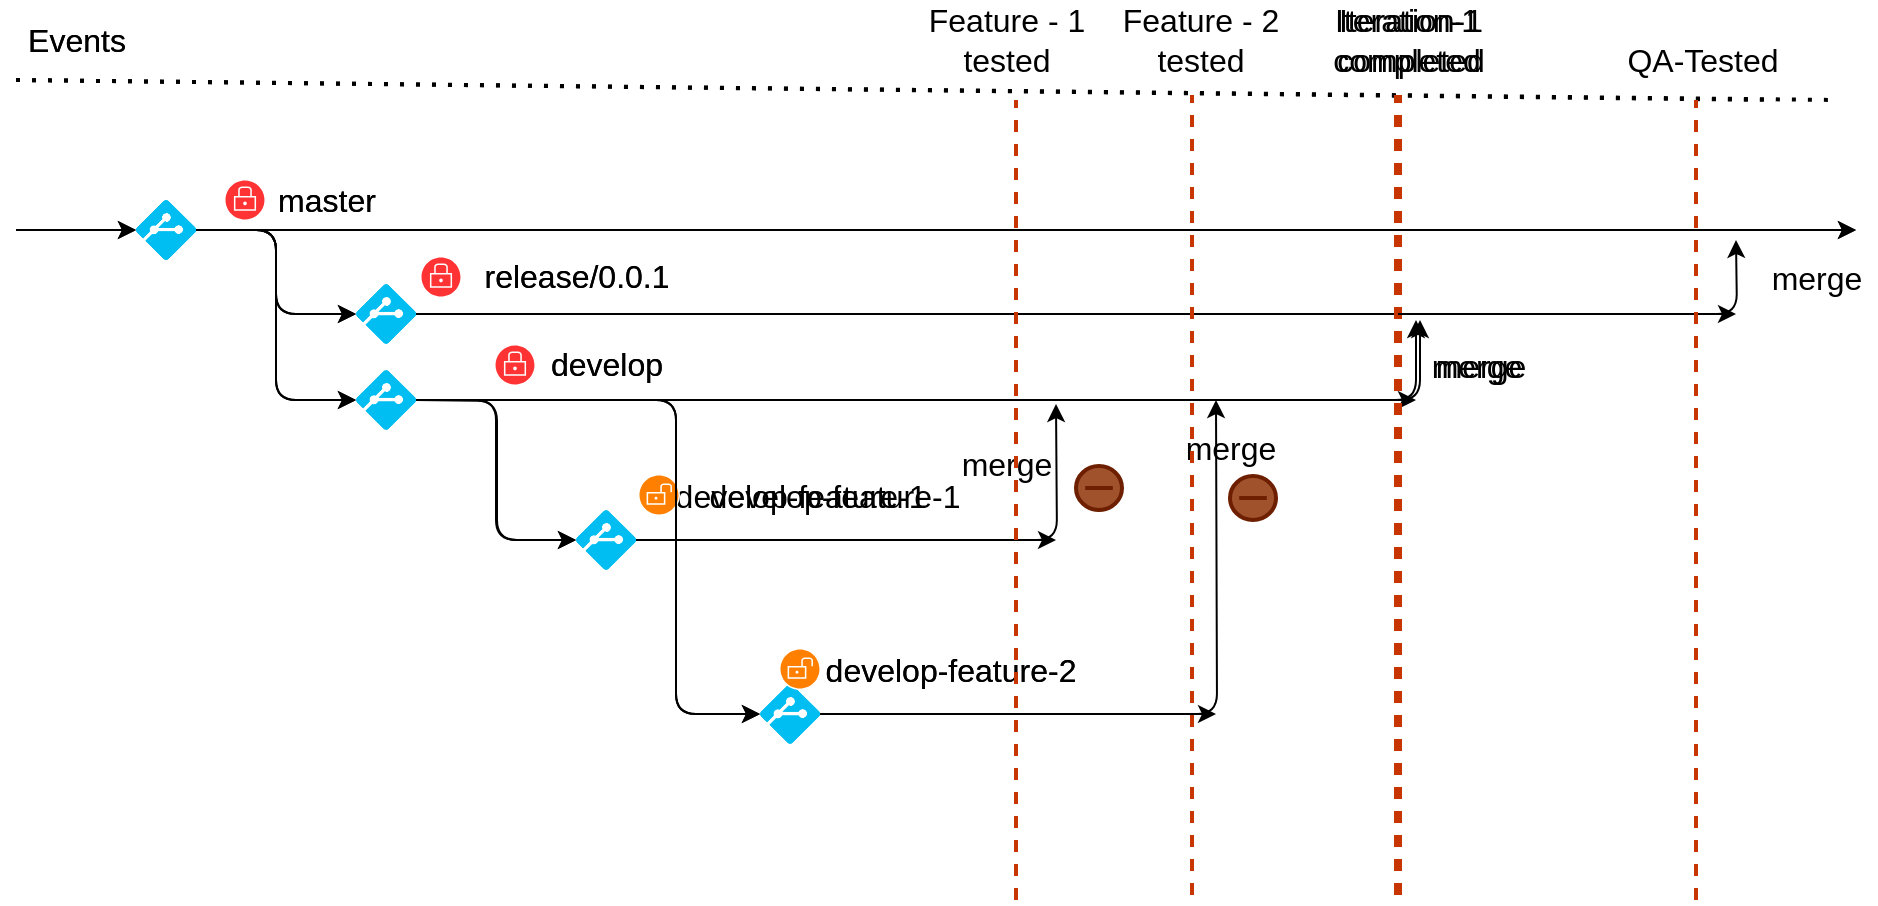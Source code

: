<mxfile>
    <diagram id="oSJ0NXn2J_mG6VNqB7Fs" name="Page-1">
        <mxGraphModel dx="788" dy="536" grid="1" gridSize="10" guides="1" tooltips="1" connect="1" arrows="1" fold="1" page="1" pageScale="1" pageWidth="1100" pageHeight="1700" math="0" shadow="0">
            <root>
                <mxCell id="0"/>
                <mxCell id="1" style="locked=1;" parent="0"/>
                <mxCell id="8" value="" style="verticalLabelPosition=bottom;html=1;verticalAlign=top;align=center;strokeColor=none;fillColor=#00BEF2;shape=mxgraph.azure.git_repository;rotation=-90;" vertex="1" parent="1">
                    <mxGeometry x="80" y="130" width="30" height="30" as="geometry"/>
                </mxCell>
                <mxCell id="10" value="" style="endArrow=classic;html=1;exitX=0.5;exitY=1;exitDx=0;exitDy=0;exitPerimeter=0;" edge="1" parent="1" source="8">
                    <mxGeometry width="50" height="50" relative="1" as="geometry">
                        <mxPoint x="170" y="170" as="sourcePoint"/>
                        <mxPoint x="940" y="145" as="targetPoint"/>
                    </mxGeometry>
                </mxCell>
                <mxCell id="11" value="master" style="text;html=1;resizable=0;autosize=1;align=center;verticalAlign=middle;points=[];fillColor=none;strokeColor=none;rounded=0;fontSize=16;" vertex="1" parent="1">
                    <mxGeometry x="145" y="120" width="60" height="20" as="geometry"/>
                </mxCell>
                <mxCell id="23" value="" style="endArrow=classic;html=1;fontSize=16;elbow=vertical;entryX=0.5;entryY=0;entryDx=0;entryDy=0;entryPerimeter=0;" edge="1" parent="1" target="8">
                    <mxGeometry width="50" height="50" relative="1" as="geometry">
                        <mxPoint x="20" y="145" as="sourcePoint"/>
                        <mxPoint x="70" y="120" as="targetPoint"/>
                    </mxGeometry>
                </mxCell>
                <mxCell id="26" value="" style="sketch=0;pointerEvents=1;shadow=0;dashed=0;html=1;strokeColor=none;fillColor=#FF3333;labelPosition=center;verticalLabelPosition=bottom;verticalAlign=top;align=center;outlineConnect=0;shape=mxgraph.veeam2.locked;fontSize=16;" vertex="1" parent="1">
                    <mxGeometry x="124" y="119.5" width="21" height="21" as="geometry"/>
                </mxCell>
                <mxCell id="43" value="" style="endArrow=none;dashed=1;html=1;dashPattern=1 3;strokeWidth=2;fontSize=16;elbow=vertical;" edge="1" parent="1">
                    <mxGeometry width="50" height="50" relative="1" as="geometry">
                        <mxPoint x="20" y="70" as="sourcePoint"/>
                        <mxPoint x="930" y="80" as="targetPoint"/>
                    </mxGeometry>
                </mxCell>
                <mxCell id="44" value="Events" style="text;html=1;resizable=0;autosize=1;align=center;verticalAlign=middle;points=[];fillColor=none;strokeColor=none;rounded=0;fontSize=16;" vertex="1" parent="1">
                    <mxGeometry x="20" y="40" width="60" height="20" as="geometry"/>
                </mxCell>
                <mxCell id="63" value="release1 start" style="locked=1;" parent="0"/>
                <mxCell id="64" value="" style="verticalLabelPosition=bottom;html=1;verticalAlign=top;align=center;strokeColor=none;fillColor=#00BEF2;shape=mxgraph.azure.git_repository;rotation=-90;" vertex="1" parent="63">
                    <mxGeometry x="80" y="130" width="30" height="30" as="geometry"/>
                </mxCell>
                <mxCell id="65" value="" style="verticalLabelPosition=bottom;html=1;verticalAlign=top;align=center;strokeColor=none;fillColor=#00BEF2;shape=mxgraph.azure.git_repository;rotation=-90;" vertex="1" parent="63">
                    <mxGeometry x="190" y="215" width="30" height="30" as="geometry"/>
                </mxCell>
                <mxCell id="68" value="" style="endArrow=classic;html=1;fontSize=16;edgeStyle=orthogonalEdgeStyle;elbow=vertical;exitX=0.5;exitY=1;exitDx=0;exitDy=0;exitPerimeter=0;entryX=0.5;entryY=0;entryDx=0;entryDy=0;entryPerimeter=0;" edge="1" parent="63" source="64" target="65">
                    <mxGeometry width="50" height="50" relative="1" as="geometry">
                        <mxPoint x="110" y="150" as="sourcePoint"/>
                        <mxPoint x="160" y="200" as="targetPoint"/>
                    </mxGeometry>
                </mxCell>
                <mxCell id="69" value="" style="endArrow=classic;html=1;fontSize=16;elbow=vertical;exitX=0.5;exitY=1;exitDx=0;exitDy=0;exitPerimeter=0;" edge="1" parent="63" source="65">
                    <mxGeometry width="50" height="50" relative="1" as="geometry">
                        <mxPoint x="290" y="262" as="sourcePoint"/>
                        <mxPoint x="720" y="230" as="targetPoint"/>
                    </mxGeometry>
                </mxCell>
                <mxCell id="77" value="develop" style="text;html=1;resizable=0;autosize=1;align=center;verticalAlign=middle;points=[];fillColor=none;strokeColor=none;rounded=0;fontSize=16;" vertex="1" parent="63">
                    <mxGeometry x="280" y="202" width="70" height="20" as="geometry"/>
                </mxCell>
                <mxCell id="78" value="" style="sketch=0;pointerEvents=1;shadow=0;dashed=0;html=1;strokeColor=#B20000;fillColor=#FF3333;labelPosition=center;verticalLabelPosition=bottom;verticalAlign=top;align=center;outlineConnect=0;shape=mxgraph.veeam2.locked;fontSize=16;fontColor=#ffffff;" vertex="1" parent="63">
                    <mxGeometry x="259" y="202" width="21" height="21" as="geometry"/>
                </mxCell>
                <mxCell id="86" value="" style="endArrow=classic;html=1;fontSize=16;edgeStyle=orthogonalEdgeStyle;elbow=vertical;exitX=0.5;exitY=1;exitDx=0;exitDy=0;exitPerimeter=0;entryX=0.5;entryY=0;entryDx=0;entryDy=0;entryPerimeter=0;" edge="1" parent="63" source="64" target="87">
                    <mxGeometry width="50" height="50" relative="1" as="geometry">
                        <mxPoint x="120" y="155" as="sourcePoint"/>
                        <mxPoint x="230" y="220" as="targetPoint"/>
                    </mxGeometry>
                </mxCell>
                <mxCell id="87" value="" style="verticalLabelPosition=bottom;html=1;verticalAlign=top;align=center;strokeColor=none;fillColor=#00BEF2;shape=mxgraph.azure.git_repository;rotation=-90;" vertex="1" parent="63">
                    <mxGeometry x="190" y="172" width="30" height="30" as="geometry"/>
                </mxCell>
                <mxCell id="88" value="release/0.0.1" style="text;html=1;resizable=0;autosize=1;align=center;verticalAlign=middle;points=[];fillColor=none;strokeColor=none;rounded=0;fontSize=16;" vertex="1" parent="63">
                    <mxGeometry x="245" y="158" width="110" height="20" as="geometry"/>
                </mxCell>
                <mxCell id="89" value="" style="sketch=0;pointerEvents=1;shadow=0;dashed=0;html=1;strokeColor=#B20000;fillColor=#FF3333;labelPosition=center;verticalLabelPosition=bottom;verticalAlign=top;align=center;outlineConnect=0;shape=mxgraph.veeam2.locked;fontSize=16;fontColor=#ffffff;" vertex="1" parent="63">
                    <mxGeometry x="222" y="158" width="21" height="21" as="geometry"/>
                </mxCell>
                <mxCell id="90" value="" style="endArrow=classic;html=1;fontSize=16;elbow=vertical;exitX=0.5;exitY=1;exitDx=0;exitDy=0;exitPerimeter=0;" edge="1" parent="63" source="87">
                    <mxGeometry width="50" height="50" relative="1" as="geometry">
                        <mxPoint x="230" y="186" as="sourcePoint"/>
                        <mxPoint x="880" y="187" as="targetPoint"/>
                    </mxGeometry>
                </mxCell>
                <mxCell id="114" value="feature-1-start" style="locked=1;" parent="0"/>
                <mxCell id="121" value="" style="verticalLabelPosition=bottom;html=1;verticalAlign=top;align=center;strokeColor=none;fillColor=#00BEF2;shape=mxgraph.azure.git_repository;rotation=-90;" vertex="1" parent="114">
                    <mxGeometry x="300" y="285" width="30" height="30" as="geometry"/>
                </mxCell>
                <mxCell id="122" value="" style="endArrow=classic;html=1;fontSize=16;edgeStyle=orthogonalEdgeStyle;elbow=vertical;entryX=0.5;entryY=0;entryDx=0;entryDy=0;entryPerimeter=0;exitX=0.5;exitY=1;exitDx=0;exitDy=0;exitPerimeter=0;" edge="1" parent="114" target="121">
                    <mxGeometry width="50" height="50" relative="1" as="geometry">
                        <mxPoint x="220" y="230" as="sourcePoint"/>
                        <mxPoint x="270" y="300" as="targetPoint"/>
                    </mxGeometry>
                </mxCell>
                <mxCell id="123" value="" style="endArrow=classic;html=1;fontSize=16;elbow=vertical;exitX=0.5;exitY=1;exitDx=0;exitDy=0;exitPerimeter=0;edgeStyle=orthogonalEdgeStyle;" edge="1" parent="114" source="121">
                    <mxGeometry width="50" height="50" relative="1" as="geometry">
                        <mxPoint x="400" y="330" as="sourcePoint"/>
                        <mxPoint x="540" y="300" as="targetPoint"/>
                    </mxGeometry>
                </mxCell>
                <mxCell id="125" value="develop-feature-1" style="text;html=1;resizable=0;autosize=1;align=center;verticalAlign=middle;points=[];fillColor=none;strokeColor=none;rounded=0;fontSize=16;" vertex="1" parent="114">
                    <mxGeometry x="359" y="268" width="140" height="20" as="geometry"/>
                </mxCell>
                <mxCell id="126" value="" style="sketch=0;pointerEvents=1;shadow=0;dashed=0;html=1;strokeColor=none;fillColor=#FF8000;labelPosition=center;verticalLabelPosition=bottom;verticalAlign=top;align=center;outlineConnect=0;shape=mxgraph.veeam2.unlocked;fontSize=16;" vertex="1" parent="114">
                    <mxGeometry x="331" y="267" width="21" height="21" as="geometry"/>
                </mxCell>
                <mxCell id="156" value="feature-2-started" style="locked=1;" parent="0"/>
                <mxCell id="172" value="" style="verticalLabelPosition=bottom;html=1;verticalAlign=top;align=center;strokeColor=none;fillColor=#00BEF2;shape=mxgraph.azure.git_repository;rotation=-90;" vertex="1" parent="156">
                    <mxGeometry x="392" y="372" width="30" height="30" as="geometry"/>
                </mxCell>
                <mxCell id="173" value="" style="endArrow=classic;html=1;fontSize=16;edgeStyle=orthogonalEdgeStyle;elbow=vertical;entryX=0.5;entryY=0;entryDx=0;entryDy=0;entryPerimeter=0;exitX=0.5;exitY=1;exitDx=0;exitDy=0;exitPerimeter=0;" edge="1" parent="156" target="172">
                    <mxGeometry width="50" height="50" relative="1" as="geometry">
                        <mxPoint x="220" y="230" as="sourcePoint"/>
                        <mxPoint x="336" y="387" as="targetPoint"/>
                        <Array as="points">
                            <mxPoint x="350" y="230"/>
                            <mxPoint x="350" y="387"/>
                        </Array>
                    </mxGeometry>
                </mxCell>
                <mxCell id="174" value="" style="endArrow=classic;html=1;fontSize=16;elbow=vertical;exitX=0.5;exitY=1;exitDx=0;exitDy=0;exitPerimeter=0;edgeStyle=orthogonalEdgeStyle;" edge="1" parent="156" source="172">
                    <mxGeometry width="50" height="50" relative="1" as="geometry">
                        <mxPoint x="466" y="417" as="sourcePoint"/>
                        <mxPoint x="620" y="387" as="targetPoint"/>
                    </mxGeometry>
                </mxCell>
                <mxCell id="175" value="develop-feature-2" style="text;html=1;resizable=0;autosize=1;align=center;verticalAlign=middle;points=[];fillColor=none;strokeColor=none;rounded=0;fontSize=16;" vertex="1" parent="156">
                    <mxGeometry x="417" y="355" width="140" height="20" as="geometry"/>
                </mxCell>
                <mxCell id="176" value="" style="sketch=0;pointerEvents=1;shadow=0;dashed=0;html=1;strokeColor=none;fillColor=#FF8000;labelPosition=center;verticalLabelPosition=bottom;verticalAlign=top;align=center;outlineConnect=0;shape=mxgraph.veeam2.unlocked;fontSize=16;" vertex="1" parent="156">
                    <mxGeometry x="401.5" y="354" width="21" height="21" as="geometry"/>
                </mxCell>
                <mxCell id="284" value="feature-1-complete" style="locked=1;" parent="0" visible="0"/>
                <mxCell id="285" value="" style="endArrow=classic;html=1;fontSize=16;elbow=vertical;exitX=0.5;exitY=1;exitDx=0;exitDy=0;exitPerimeter=0;edgeStyle=orthogonalEdgeStyle;" edge="1" parent="284">
                    <mxGeometry width="50" height="50" relative="1" as="geometry">
                        <mxPoint x="332" y="300" as="sourcePoint"/>
                        <mxPoint x="542" y="232" as="targetPoint"/>
                    </mxGeometry>
                </mxCell>
                <mxCell id="286" value="merge" style="text;html=1;resizable=0;autosize=1;align=center;verticalAlign=middle;points=[];fillColor=none;strokeColor=none;rounded=0;fontSize=16;" vertex="1" parent="284">
                    <mxGeometry x="487" y="252" width="60" height="20" as="geometry"/>
                </mxCell>
                <mxCell id="287" value="" style="endArrow=none;html=1;fontSize=16;elbow=vertical;dashed=1;fillColor=#fa6800;strokeColor=#C73500;strokeWidth=2;" edge="1" parent="284">
                    <mxGeometry width="50" height="50" relative="1" as="geometry">
                        <mxPoint x="522" y="480" as="sourcePoint"/>
                        <mxPoint x="522" y="80" as="targetPoint"/>
                    </mxGeometry>
                </mxCell>
                <mxCell id="288" value="" style="html=1;verticalLabelPosition=bottom;align=center;labelBackgroundColor=#ffffff;verticalAlign=top;strokeWidth=2;strokeColor=#6D1F00;shadow=0;dashed=0;shape=mxgraph.ios7.icons.delete;fontSize=16;fillColor=#a0522d;fontColor=#ffffff;" vertex="1" parent="284">
                    <mxGeometry x="552" y="263" width="23" height="22" as="geometry"/>
                </mxCell>
                <mxCell id="289" value="Feature - 1&lt;br&gt;tested" style="text;html=1;resizable=0;autosize=1;align=center;verticalAlign=middle;points=[];fillColor=none;strokeColor=none;rounded=0;fontSize=16;" vertex="1" parent="284">
                    <mxGeometry x="480" y="30" width="90" height="40" as="geometry"/>
                </mxCell>
                <mxCell id="290" value="feature-2-tested" style="locked=1;" parent="0" visible="0"/>
                <mxCell id="291" value="" style="endArrow=classic;html=1;fontSize=16;elbow=vertical;exitX=0.5;exitY=1;exitDx=0;exitDy=0;exitPerimeter=0;edgeStyle=orthogonalEdgeStyle;" edge="1" parent="290">
                    <mxGeometry width="50" height="50" relative="1" as="geometry">
                        <mxPoint x="424" y="387" as="sourcePoint"/>
                        <mxPoint x="622" y="230" as="targetPoint"/>
                    </mxGeometry>
                </mxCell>
                <mxCell id="292" value="merge" style="text;html=1;resizable=0;autosize=1;align=center;verticalAlign=middle;points=[];fillColor=none;strokeColor=none;rounded=0;fontSize=16;" vertex="1" parent="290">
                    <mxGeometry x="599" y="244" width="60" height="20" as="geometry"/>
                </mxCell>
                <mxCell id="293" value="Feature - 2&lt;br&gt;tested" style="text;html=1;resizable=0;autosize=1;align=center;verticalAlign=middle;points=[];fillColor=none;strokeColor=none;rounded=0;fontSize=16;" vertex="1" parent="290">
                    <mxGeometry x="569" y="30" width="90" height="40" as="geometry"/>
                </mxCell>
                <mxCell id="294" value="" style="endArrow=none;html=1;fontSize=16;elbow=vertical;dashed=1;fillColor=#fa6800;strokeColor=#C73500;strokeWidth=2;" edge="1" parent="290">
                    <mxGeometry width="50" height="50" relative="1" as="geometry">
                        <mxPoint x="610" y="477.5" as="sourcePoint"/>
                        <mxPoint x="610" y="77.5" as="targetPoint"/>
                    </mxGeometry>
                </mxCell>
                <mxCell id="295" value="" style="html=1;verticalLabelPosition=bottom;align=center;labelBackgroundColor=#ffffff;verticalAlign=top;strokeWidth=2;strokeColor=#6D1F00;shadow=0;dashed=0;shape=mxgraph.ios7.icons.delete;fontSize=16;fillColor=#a0522d;fontColor=#ffffff;" vertex="1" parent="290">
                    <mxGeometry x="629" y="268" width="23" height="22" as="geometry"/>
                </mxCell>
                <mxCell id="296" value="Itr-1-complete" style="locked=1;" parent="0"/>
                <mxCell id="297" value="" style="endArrow=classic;html=1;fontSize=16;elbow=vertical;exitX=0.5;exitY=1;exitDx=0;exitDy=0;exitPerimeter=0;edgeStyle=orthogonalEdgeStyle;" edge="1" parent="296">
                    <mxGeometry width="50" height="50" relative="1" as="geometry">
                        <mxPoint x="222" y="230" as="sourcePoint"/>
                        <mxPoint x="722" y="190" as="targetPoint"/>
                        <Array as="points">
                            <mxPoint x="722" y="230"/>
                            <mxPoint x="722" y="190"/>
                        </Array>
                    </mxGeometry>
                </mxCell>
                <mxCell id="298" value="merge" style="text;html=1;resizable=0;autosize=1;align=center;verticalAlign=middle;points=[];fillColor=none;strokeColor=none;rounded=0;fontSize=16;" vertex="1" parent="296">
                    <mxGeometry x="722" y="203" width="60" height="20" as="geometry"/>
                </mxCell>
                <mxCell id="299" value="" style="endArrow=none;html=1;fontSize=16;elbow=vertical;dashed=1;fillColor=#fa6800;strokeColor=#C73500;strokeWidth=2;" edge="1" parent="296">
                    <mxGeometry width="50" height="50" relative="1" as="geometry">
                        <mxPoint x="712" y="477.5" as="sourcePoint"/>
                        <mxPoint x="712" y="77.5" as="targetPoint"/>
                    </mxGeometry>
                </mxCell>
                <mxCell id="300" value="Iteration-1 &lt;br&gt;completed" style="text;html=1;resizable=0;autosize=1;align=center;verticalAlign=middle;points=[];fillColor=none;strokeColor=none;rounded=0;fontSize=16;" vertex="1" parent="296">
                    <mxGeometry x="672" y="30" width="90" height="40" as="geometry"/>
                </mxCell>
                <mxCell id="303" value="Untitled Layer" parent="0" visible="0"/>
                <mxCell id="304" value="" style="endArrow=classic;html=1;fontSize=16;elbow=vertical;exitX=0.5;exitY=1;exitDx=0;exitDy=0;exitPerimeter=0;edgeStyle=orthogonalEdgeStyle;" edge="1" parent="303">
                    <mxGeometry width="50" height="50" relative="1" as="geometry">
                        <mxPoint x="222" y="187" as="sourcePoint"/>
                        <mxPoint x="882" y="150" as="targetPoint"/>
                    </mxGeometry>
                </mxCell>
                <mxCell id="305" value="QA-Tested" style="text;html=1;resizable=0;autosize=1;align=center;verticalAlign=middle;points=[];fillColor=none;strokeColor=none;rounded=0;fontSize=16;" vertex="1" parent="303">
                    <mxGeometry x="820" y="50" width="90" height="20" as="geometry"/>
                </mxCell>
                <mxCell id="306" value="merge" style="text;html=1;resizable=0;autosize=1;align=center;verticalAlign=middle;points=[];fillColor=none;strokeColor=none;rounded=0;fontSize=16;" vertex="1" parent="303">
                    <mxGeometry x="892" y="159" width="60" height="20" as="geometry"/>
                </mxCell>
                <mxCell id="307" value="" style="endArrow=none;html=1;fontSize=16;elbow=vertical;dashed=1;fillColor=#fa6800;strokeColor=#C73500;strokeWidth=2;" edge="1" parent="303">
                    <mxGeometry width="50" height="50" relative="1" as="geometry">
                        <mxPoint x="870" y="478" as="sourcePoint"/>
                        <mxPoint x="870" y="78" as="targetPoint"/>
                    </mxGeometry>
                </mxCell>
                <mxCell id="309" value="" style="sketch=0;pointerEvents=1;shadow=0;dashed=0;html=1;strokeColor=none;fillColor=#DF8C42;labelPosition=center;verticalLabelPosition=bottom;verticalAlign=top;align=center;outlineConnect=0;shape=mxgraph.veeam2.locked;fontSize=16;" vertex="1" parent="303">
                    <mxGeometry x="370" y="10" width="21" height="21" as="geometry"/>
                </mxCell>
                <mxCell id="242" value="Untitled Layer" style="" parent="0"/>
                <mxCell id="243" value="" style="verticalLabelPosition=bottom;html=1;verticalAlign=top;align=center;strokeColor=none;fillColor=#00BEF2;shape=mxgraph.azure.git_repository;rotation=-90;" vertex="1" parent="242">
                    <mxGeometry x="80" y="130" width="30" height="30" as="geometry"/>
                </mxCell>
                <mxCell id="244" value="" style="verticalLabelPosition=bottom;html=1;verticalAlign=top;align=center;strokeColor=none;fillColor=#00BEF2;shape=mxgraph.azure.git_repository;rotation=-90;" vertex="1" parent="242">
                    <mxGeometry x="190" y="215" width="30" height="30" as="geometry"/>
                </mxCell>
                <mxCell id="245" value="" style="endArrow=classic;html=1;exitX=0.5;exitY=1;exitDx=0;exitDy=0;exitPerimeter=0;" edge="1" parent="242" source="243">
                    <mxGeometry width="50" height="50" relative="1" as="geometry">
                        <mxPoint x="170" y="170" as="sourcePoint"/>
                        <mxPoint x="940" y="145" as="targetPoint"/>
                    </mxGeometry>
                </mxCell>
                <mxCell id="246" value="master" style="text;html=1;resizable=0;autosize=1;align=center;verticalAlign=middle;points=[];fillColor=none;strokeColor=none;rounded=0;fontSize=16;" vertex="1" parent="242">
                    <mxGeometry x="145" y="120" width="60" height="20" as="geometry"/>
                </mxCell>
                <mxCell id="247" value="" style="endArrow=classic;html=1;fontSize=16;edgeStyle=orthogonalEdgeStyle;elbow=vertical;exitX=0.5;exitY=1;exitDx=0;exitDy=0;exitPerimeter=0;entryX=0.5;entryY=0;entryDx=0;entryDy=0;entryPerimeter=0;" edge="1" parent="242" source="243" target="244">
                    <mxGeometry width="50" height="50" relative="1" as="geometry">
                        <mxPoint x="110" y="150" as="sourcePoint"/>
                        <mxPoint x="160" y="200" as="targetPoint"/>
                    </mxGeometry>
                </mxCell>
                <mxCell id="248" value="" style="endArrow=classic;html=1;fontSize=16;elbow=vertical;exitX=0.5;exitY=1;exitDx=0;exitDy=0;exitPerimeter=0;edgeStyle=orthogonalEdgeStyle;" edge="1" parent="242" source="244">
                    <mxGeometry width="50" height="50" relative="1" as="geometry">
                        <mxPoint x="290" y="262" as="sourcePoint"/>
                        <mxPoint x="720" y="190" as="targetPoint"/>
                        <Array as="points">
                            <mxPoint x="720" y="230"/>
                            <mxPoint x="720" y="190"/>
                        </Array>
                    </mxGeometry>
                </mxCell>
                <mxCell id="249" value="" style="verticalLabelPosition=bottom;html=1;verticalAlign=top;align=center;strokeColor=none;fillColor=#00BEF2;shape=mxgraph.azure.git_repository;rotation=-90;" vertex="1" parent="242">
                    <mxGeometry x="300" y="285" width="30" height="30" as="geometry"/>
                </mxCell>
                <mxCell id="250" value="" style="endArrow=classic;html=1;fontSize=16;edgeStyle=orthogonalEdgeStyle;elbow=vertical;entryX=0.5;entryY=0;entryDx=0;entryDy=0;entryPerimeter=0;exitX=0.5;exitY=1;exitDx=0;exitDy=0;exitPerimeter=0;" edge="1" parent="242" source="244" target="249">
                    <mxGeometry width="50" height="50" relative="1" as="geometry">
                        <mxPoint x="230" y="232" as="sourcePoint"/>
                        <mxPoint x="270" y="300" as="targetPoint"/>
                    </mxGeometry>
                </mxCell>
                <mxCell id="251" value="" style="endArrow=classic;html=1;fontSize=16;elbow=vertical;exitX=0.5;exitY=1;exitDx=0;exitDy=0;exitPerimeter=0;edgeStyle=orthogonalEdgeStyle;" edge="1" parent="242" source="249">
                    <mxGeometry width="50" height="50" relative="1" as="geometry">
                        <mxPoint x="400" y="330" as="sourcePoint"/>
                        <mxPoint x="540" y="232" as="targetPoint"/>
                    </mxGeometry>
                </mxCell>
                <mxCell id="252" value="" style="endArrow=classic;html=1;fontSize=16;elbow=vertical;entryX=0.5;entryY=0;entryDx=0;entryDy=0;entryPerimeter=0;" edge="1" parent="242" target="243">
                    <mxGeometry width="50" height="50" relative="1" as="geometry">
                        <mxPoint x="20" y="145" as="sourcePoint"/>
                        <mxPoint x="70" y="120" as="targetPoint"/>
                    </mxGeometry>
                </mxCell>
                <mxCell id="253" value="develop-feature-1" style="text;html=1;resizable=0;autosize=1;align=center;verticalAlign=middle;points=[];fillColor=none;strokeColor=none;rounded=0;fontSize=16;" vertex="1" parent="242">
                    <mxGeometry x="342" y="268" width="140" height="20" as="geometry"/>
                </mxCell>
                <mxCell id="254" value="" style="sketch=0;pointerEvents=1;shadow=0;dashed=0;html=1;strokeColor=none;fillColor=#FF8000;labelPosition=center;verticalLabelPosition=bottom;verticalAlign=top;align=center;outlineConnect=0;shape=mxgraph.veeam2.unlocked;fontSize=16;" vertex="1" parent="242">
                    <mxGeometry x="331" y="267" width="21" height="21" as="geometry"/>
                </mxCell>
                <mxCell id="255" value="" style="sketch=0;pointerEvents=1;shadow=0;dashed=0;html=1;strokeColor=none;fillColor=#FF3333;labelPosition=center;verticalLabelPosition=bottom;verticalAlign=top;align=center;outlineConnect=0;shape=mxgraph.veeam2.locked;fontSize=16;" vertex="1" parent="242">
                    <mxGeometry x="124" y="119.5" width="21" height="21" as="geometry"/>
                </mxCell>
                <mxCell id="256" value="develop" style="text;html=1;resizable=0;autosize=1;align=center;verticalAlign=middle;points=[];fillColor=none;strokeColor=none;rounded=0;fontSize=16;" vertex="1" parent="242">
                    <mxGeometry x="280" y="202" width="70" height="20" as="geometry"/>
                </mxCell>
                <mxCell id="257" value="" style="sketch=0;pointerEvents=1;shadow=0;dashed=0;html=1;strokeColor=#B20000;fillColor=#FF3333;labelPosition=center;verticalLabelPosition=bottom;verticalAlign=top;align=center;outlineConnect=0;shape=mxgraph.veeam2.locked;fontSize=16;fontColor=#ffffff;" vertex="1" parent="242">
                    <mxGeometry x="259" y="202" width="21" height="21" as="geometry"/>
                </mxCell>
                <mxCell id="258" value="" style="verticalLabelPosition=bottom;html=1;verticalAlign=top;align=center;strokeColor=none;fillColor=#00BEF2;shape=mxgraph.azure.git_repository;rotation=-90;" vertex="1" parent="242">
                    <mxGeometry x="392" y="372" width="30" height="30" as="geometry"/>
                </mxCell>
                <mxCell id="259" value="" style="endArrow=classic;html=1;fontSize=16;edgeStyle=orthogonalEdgeStyle;elbow=vertical;entryX=0.5;entryY=0;entryDx=0;entryDy=0;entryPerimeter=0;exitX=0.5;exitY=1;exitDx=0;exitDy=0;exitPerimeter=0;" edge="1" parent="242" source="244" target="258">
                    <mxGeometry width="50" height="50" relative="1" as="geometry">
                        <mxPoint x="220" y="232" as="sourcePoint"/>
                        <mxPoint x="336" y="387" as="targetPoint"/>
                        <Array as="points">
                            <mxPoint x="350" y="230"/>
                            <mxPoint x="350" y="387"/>
                        </Array>
                    </mxGeometry>
                </mxCell>
                <mxCell id="260" value="" style="endArrow=classic;html=1;fontSize=16;elbow=vertical;exitX=0.5;exitY=1;exitDx=0;exitDy=0;exitPerimeter=0;edgeStyle=orthogonalEdgeStyle;" edge="1" parent="242" source="258">
                    <mxGeometry width="50" height="50" relative="1" as="geometry">
                        <mxPoint x="466" y="417" as="sourcePoint"/>
                        <mxPoint x="620" y="230" as="targetPoint"/>
                    </mxGeometry>
                </mxCell>
                <mxCell id="261" value="develop-feature-2" style="text;html=1;resizable=0;autosize=1;align=center;verticalAlign=middle;points=[];fillColor=none;strokeColor=none;rounded=0;fontSize=16;" vertex="1" parent="242">
                    <mxGeometry x="417" y="355" width="140" height="20" as="geometry"/>
                </mxCell>
                <mxCell id="262" value="" style="sketch=0;pointerEvents=1;shadow=0;dashed=0;html=1;strokeColor=none;fillColor=#FF8000;labelPosition=center;verticalLabelPosition=bottom;verticalAlign=top;align=center;outlineConnect=0;shape=mxgraph.veeam2.unlocked;fontSize=16;" vertex="1" parent="242">
                    <mxGeometry x="401.5" y="354" width="21" height="21" as="geometry"/>
                </mxCell>
                <mxCell id="263" value="merge" style="text;html=1;resizable=0;autosize=1;align=center;verticalAlign=middle;points=[];fillColor=none;strokeColor=none;rounded=0;fontSize=16;" vertex="1" parent="242">
                    <mxGeometry x="485" y="252" width="60" height="20" as="geometry"/>
                </mxCell>
                <mxCell id="264" value="merge" style="text;html=1;resizable=0;autosize=1;align=center;verticalAlign=middle;points=[];fillColor=none;strokeColor=none;rounded=0;fontSize=16;" vertex="1" parent="242">
                    <mxGeometry x="597" y="244" width="60" height="20" as="geometry"/>
                </mxCell>
                <mxCell id="265" value="" style="endArrow=classic;html=1;fontSize=16;edgeStyle=orthogonalEdgeStyle;elbow=vertical;exitX=0.5;exitY=1;exitDx=0;exitDy=0;exitPerimeter=0;entryX=0.5;entryY=0;entryDx=0;entryDy=0;entryPerimeter=0;" edge="1" parent="242" source="243" target="266">
                    <mxGeometry width="50" height="50" relative="1" as="geometry">
                        <mxPoint x="120" y="155" as="sourcePoint"/>
                        <mxPoint x="230" y="220" as="targetPoint"/>
                    </mxGeometry>
                </mxCell>
                <mxCell id="266" value="" style="verticalLabelPosition=bottom;html=1;verticalAlign=top;align=center;strokeColor=none;fillColor=#00BEF2;shape=mxgraph.azure.git_repository;rotation=-90;" vertex="1" parent="242">
                    <mxGeometry x="190" y="172" width="30" height="30" as="geometry"/>
                </mxCell>
                <mxCell id="267" value="release/0.0.1" style="text;html=1;resizable=0;autosize=1;align=center;verticalAlign=middle;points=[];fillColor=none;strokeColor=none;rounded=0;fontSize=16;" vertex="1" parent="242">
                    <mxGeometry x="245" y="158" width="110" height="20" as="geometry"/>
                </mxCell>
                <mxCell id="268" value="" style="sketch=0;pointerEvents=1;shadow=0;dashed=0;html=1;strokeColor=#B20000;fillColor=#FF3333;labelPosition=center;verticalLabelPosition=bottom;verticalAlign=top;align=center;outlineConnect=0;shape=mxgraph.veeam2.locked;fontSize=16;fontColor=#ffffff;" vertex="1" parent="242">
                    <mxGeometry x="222" y="158" width="21" height="21" as="geometry"/>
                </mxCell>
                <mxCell id="269" value="" style="endArrow=classic;html=1;fontSize=16;elbow=vertical;exitX=0.5;exitY=1;exitDx=0;exitDy=0;exitPerimeter=0;edgeStyle=orthogonalEdgeStyle;" edge="1" parent="242" source="266">
                    <mxGeometry width="50" height="50" relative="1" as="geometry">
                        <mxPoint x="230" y="186" as="sourcePoint"/>
                        <mxPoint x="880" y="150" as="targetPoint"/>
                    </mxGeometry>
                </mxCell>
                <mxCell id="270" value="merge" style="text;html=1;resizable=0;autosize=1;align=center;verticalAlign=middle;points=[];fillColor=none;strokeColor=none;rounded=0;fontSize=16;" vertex="1" parent="242">
                    <mxGeometry x="720" y="203" width="60" height="20" as="geometry"/>
                </mxCell>
                <mxCell id="271" value="" style="endArrow=none;html=1;fontSize=16;elbow=vertical;dashed=1;fillColor=#fa6800;strokeColor=#C73500;strokeWidth=2;" edge="1" parent="242">
                    <mxGeometry width="50" height="50" relative="1" as="geometry">
                        <mxPoint x="520" y="480" as="sourcePoint"/>
                        <mxPoint x="520" y="80" as="targetPoint"/>
                    </mxGeometry>
                </mxCell>
                <mxCell id="272" value="" style="endArrow=none;dashed=1;html=1;dashPattern=1 3;strokeWidth=2;fontSize=16;elbow=vertical;" edge="1" parent="242">
                    <mxGeometry width="50" height="50" relative="1" as="geometry">
                        <mxPoint x="20" y="70" as="sourcePoint"/>
                        <mxPoint x="900" y="80" as="targetPoint"/>
                    </mxGeometry>
                </mxCell>
                <mxCell id="273" value="Events" style="text;html=1;resizable=0;autosize=1;align=center;verticalAlign=middle;points=[];fillColor=none;strokeColor=none;rounded=0;fontSize=16;" vertex="1" parent="242">
                    <mxGeometry x="20" y="40" width="60" height="20" as="geometry"/>
                </mxCell>
                <mxCell id="274" value="Feature - 1&lt;br&gt;tested" style="text;html=1;resizable=0;autosize=1;align=center;verticalAlign=middle;points=[];fillColor=none;strokeColor=none;rounded=0;fontSize=16;" vertex="1" parent="242">
                    <mxGeometry x="470" y="30" width="90" height="40" as="geometry"/>
                </mxCell>
                <mxCell id="275" value="Feature - 2&lt;br&gt;tested" style="text;html=1;resizable=0;autosize=1;align=center;verticalAlign=middle;points=[];fillColor=none;strokeColor=none;rounded=0;fontSize=16;" vertex="1" parent="242">
                    <mxGeometry x="567" y="30" width="90" height="40" as="geometry"/>
                </mxCell>
                <mxCell id="276" value="" style="endArrow=none;html=1;fontSize=16;elbow=vertical;dashed=1;fillColor=#fa6800;strokeColor=#C73500;strokeWidth=2;" edge="1" parent="242">
                    <mxGeometry width="50" height="50" relative="1" as="geometry">
                        <mxPoint x="608" y="477.5" as="sourcePoint"/>
                        <mxPoint x="608" y="77.5" as="targetPoint"/>
                    </mxGeometry>
                </mxCell>
                <mxCell id="277" value="" style="endArrow=none;html=1;fontSize=16;elbow=vertical;dashed=1;fillColor=#fa6800;strokeColor=#C73500;strokeWidth=2;" edge="1" parent="242">
                    <mxGeometry width="50" height="50" relative="1" as="geometry">
                        <mxPoint x="710" y="477.5" as="sourcePoint"/>
                        <mxPoint x="710" y="77.5" as="targetPoint"/>
                    </mxGeometry>
                </mxCell>
                <mxCell id="278" value="Iteration-1 &lt;br&gt;completed" style="text;html=1;resizable=0;autosize=1;align=center;verticalAlign=middle;points=[];fillColor=none;strokeColor=none;rounded=0;fontSize=16;" vertex="1" parent="242">
                    <mxGeometry x="670" y="30" width="90" height="40" as="geometry"/>
                </mxCell>
                <mxCell id="279" value="QA-Tested" style="text;html=1;resizable=0;autosize=1;align=center;verticalAlign=middle;points=[];fillColor=none;strokeColor=none;rounded=0;fontSize=16;" vertex="1" parent="242">
                    <mxGeometry x="818" y="50" width="90" height="20" as="geometry"/>
                </mxCell>
                <mxCell id="280" value="" style="endArrow=none;html=1;fontSize=16;elbow=vertical;dashed=1;fillColor=#fa6800;strokeColor=#C73500;strokeWidth=2;" edge="1" parent="242">
                    <mxGeometry width="50" height="50" relative="1" as="geometry">
                        <mxPoint x="860" y="480" as="sourcePoint"/>
                        <mxPoint x="860" y="80" as="targetPoint"/>
                    </mxGeometry>
                </mxCell>
                <mxCell id="281" value="merge" style="text;html=1;resizable=0;autosize=1;align=center;verticalAlign=middle;points=[];fillColor=none;strokeColor=none;rounded=0;fontSize=16;" vertex="1" parent="242">
                    <mxGeometry x="890" y="159" width="60" height="20" as="geometry"/>
                </mxCell>
                <mxCell id="282" value="" style="html=1;verticalLabelPosition=bottom;align=center;labelBackgroundColor=#ffffff;verticalAlign=top;strokeWidth=2;strokeColor=#6D1F00;shadow=0;dashed=0;shape=mxgraph.ios7.icons.delete;fontSize=16;fillColor=#a0522d;fontColor=#ffffff;" vertex="1" parent="242">
                    <mxGeometry x="627" y="268" width="23" height="22" as="geometry"/>
                </mxCell>
                <mxCell id="283" value="" style="html=1;verticalLabelPosition=bottom;align=center;labelBackgroundColor=#ffffff;verticalAlign=top;strokeWidth=2;strokeColor=#6D1F00;shadow=0;dashed=0;shape=mxgraph.ios7.icons.delete;fontSize=16;fillColor=#a0522d;fontColor=#ffffff;" vertex="1" parent="242">
                    <mxGeometry x="550" y="263" width="23" height="22" as="geometry"/>
                </mxCell>
            </root>
        </mxGraphModel>
    </diagram>
</mxfile>